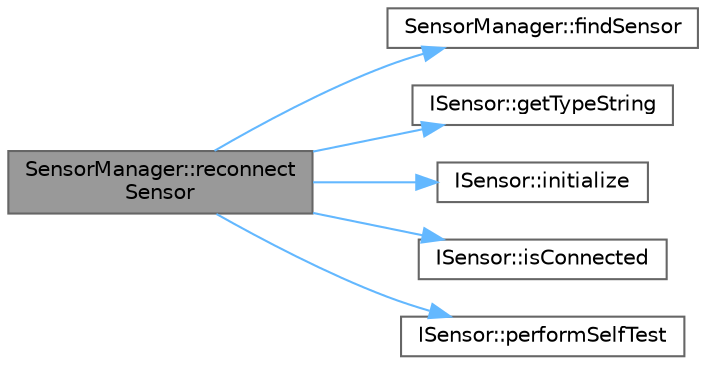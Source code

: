 digraph "SensorManager::reconnectSensor"
{
 // LATEX_PDF_SIZE
  bgcolor="transparent";
  edge [fontname=Helvetica,fontsize=10,labelfontname=Helvetica,labelfontsize=10];
  node [fontname=Helvetica,fontsize=10,shape=box,height=0.2,width=0.4];
  rankdir="LR";
  Node1 [id="Node000001",label="SensorManager::reconnect\lSensor",height=0.2,width=0.4,color="gray40", fillcolor="grey60", style="filled", fontcolor="black",tooltip="Attempt to reconnect a disconnected sensor."];
  Node1 -> Node2 [id="edge1_Node000001_Node000002",color="steelblue1",style="solid",tooltip=" "];
  Node2 [id="Node000002",label="SensorManager::findSensor",height=0.2,width=0.4,color="grey40", fillcolor="white", style="filled",URL="$class_sensor_manager.html#a83b53fec526382a408794f7fa38ca72f",tooltip="Find a sensor by name."];
  Node1 -> Node3 [id="edge2_Node000001_Node000003",color="steelblue1",style="solid",tooltip=" "];
  Node3 [id="Node000003",label="ISensor::getTypeString",height=0.2,width=0.4,color="grey40", fillcolor="white", style="filled",URL="$class_i_sensor.html#a875ad4ccfd3be5bd26e3b5a374e92837",tooltip="Get sensor type as string."];
  Node1 -> Node4 [id="edge3_Node000001_Node000004",color="steelblue1",style="solid",tooltip=" "];
  Node4 [id="Node000004",label="ISensor::initialize",height=0.2,width=0.4,color="grey40", fillcolor="white", style="filled",URL="$class_i_sensor.html#a3dc74c4ea04ec253eadf843e9f98d9c8",tooltip="Initialize sensor hardware."];
  Node1 -> Node5 [id="edge4_Node000001_Node000005",color="steelblue1",style="solid",tooltip=" "];
  Node5 [id="Node000005",label="ISensor::isConnected",height=0.2,width=0.4,color="grey40", fillcolor="white", style="filled",URL="$class_i_sensor.html#ac7678115a091121756493cd2da886a5c",tooltip="Check if sensor is connected and working."];
  Node1 -> Node6 [id="edge5_Node000001_Node000006",color="steelblue1",style="solid",tooltip=" "];
  Node6 [id="Node000006",label="ISensor::performSelfTest",height=0.2,width=0.4,color="grey40", fillcolor="white", style="filled",URL="$class_i_sensor.html#a22189914ca10da923d91ca3cfdeb7503",tooltip="Perform sensor self-test."];
}
